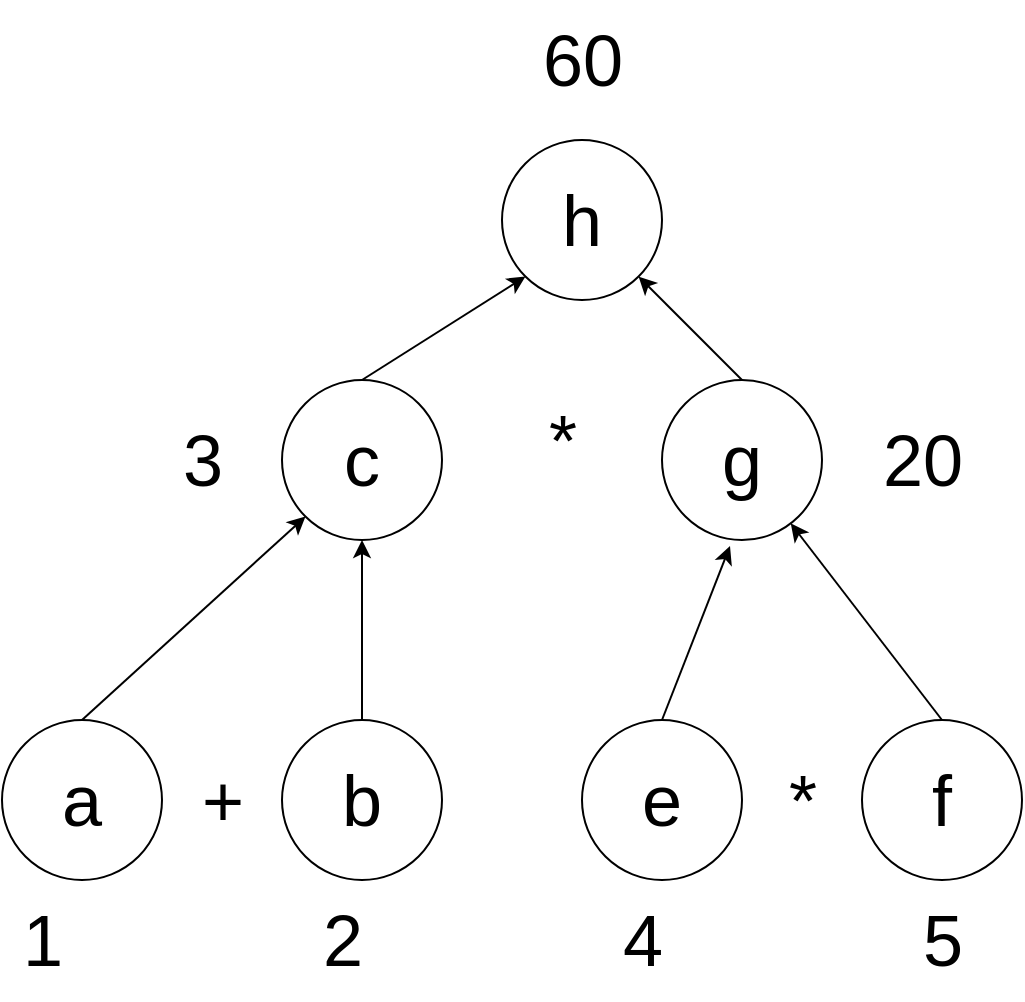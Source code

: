 <mxfile>
    <diagram id="B55npiwA3oz8xjaHi3XF" name="Page-1">
        <mxGraphModel dx="1130" dy="825" grid="1" gridSize="10" guides="1" tooltips="1" connect="1" arrows="1" fold="1" page="1" pageScale="1" pageWidth="850" pageHeight="1100" math="0" shadow="0">
            <root>
                <mxCell id="0"/>
                <mxCell id="1" parent="0"/>
                <mxCell id="11" style="edgeStyle=none;html=1;exitX=0.5;exitY=0;exitDx=0;exitDy=0;entryX=0;entryY=1;entryDx=0;entryDy=0;fontSize=36;" parent="1" source="3" target="7" edge="1">
                    <mxGeometry relative="1" as="geometry"/>
                </mxCell>
                <mxCell id="3" value="a" style="ellipse;whiteSpace=wrap;html=1;aspect=fixed;fontSize=36;" parent="1" vertex="1">
                    <mxGeometry x="90" y="380" width="80" height="80" as="geometry"/>
                </mxCell>
                <mxCell id="13" style="edgeStyle=none;html=1;exitX=0.5;exitY=0;exitDx=0;exitDy=0;entryX=0.5;entryY=1;entryDx=0;entryDy=0;fontSize=36;" parent="1" source="4" target="7" edge="1">
                    <mxGeometry relative="1" as="geometry"/>
                </mxCell>
                <mxCell id="4" value="b" style="ellipse;whiteSpace=wrap;html=1;aspect=fixed;fontSize=36;" parent="1" vertex="1">
                    <mxGeometry x="230" y="380" width="80" height="80" as="geometry"/>
                </mxCell>
                <mxCell id="16" style="edgeStyle=none;html=1;exitX=0.5;exitY=0;exitDx=0;exitDy=0;entryX=0.425;entryY=1.038;entryDx=0;entryDy=0;entryPerimeter=0;fontSize=36;" parent="1" source="5" target="8" edge="1">
                    <mxGeometry relative="1" as="geometry"/>
                </mxCell>
                <mxCell id="5" value="e" style="ellipse;whiteSpace=wrap;html=1;aspect=fixed;fontSize=36;" parent="1" vertex="1">
                    <mxGeometry x="380" y="380" width="80" height="80" as="geometry"/>
                </mxCell>
                <mxCell id="18" style="edgeStyle=none;html=1;exitX=0.5;exitY=0;exitDx=0;exitDy=0;fontSize=36;" parent="1" source="6" target="8" edge="1">
                    <mxGeometry relative="1" as="geometry"/>
                </mxCell>
                <mxCell id="6" value="f" style="ellipse;whiteSpace=wrap;html=1;aspect=fixed;fontSize=36;" parent="1" vertex="1">
                    <mxGeometry x="520" y="380" width="80" height="80" as="geometry"/>
                </mxCell>
                <mxCell id="14" style="edgeStyle=none;html=1;exitX=0.5;exitY=0;exitDx=0;exitDy=0;entryX=0;entryY=1;entryDx=0;entryDy=0;fontSize=36;" parent="1" source="7" target="9" edge="1">
                    <mxGeometry relative="1" as="geometry"/>
                </mxCell>
                <mxCell id="7" value="&lt;font style=&quot;font-size: 36px;&quot;&gt;c&lt;/font&gt;" style="ellipse;whiteSpace=wrap;html=1;aspect=fixed;fontSize=36;" parent="1" vertex="1">
                    <mxGeometry x="230" y="210" width="80" height="80" as="geometry"/>
                </mxCell>
                <mxCell id="15" style="edgeStyle=none;html=1;exitX=0.5;exitY=0;exitDx=0;exitDy=0;fontSize=36;" parent="1" source="8" target="9" edge="1">
                    <mxGeometry relative="1" as="geometry"/>
                </mxCell>
                <mxCell id="8" value="&lt;font style=&quot;font-size: 36px;&quot;&gt;g&lt;/font&gt;" style="ellipse;whiteSpace=wrap;html=1;aspect=fixed;fontSize=36;" parent="1" vertex="1">
                    <mxGeometry x="420" y="210" width="80" height="80" as="geometry"/>
                </mxCell>
                <mxCell id="9" value="&lt;span style=&quot;font-size: 36px;&quot;&gt;h&lt;/span&gt;" style="ellipse;whiteSpace=wrap;html=1;aspect=fixed;fontSize=36;" parent="1" vertex="1">
                    <mxGeometry x="340" y="90" width="80" height="80" as="geometry"/>
                </mxCell>
                <mxCell id="20" value="+" style="text;html=1;align=center;verticalAlign=middle;resizable=0;points=[];autosize=1;strokeColor=none;fillColor=none;fontSize=36;" parent="1" vertex="1">
                    <mxGeometry x="180" y="390" width="40" height="60" as="geometry"/>
                </mxCell>
                <mxCell id="21" value="*" style="text;html=1;align=center;verticalAlign=middle;resizable=0;points=[];autosize=1;strokeColor=none;fillColor=none;fontSize=36;" parent="1" vertex="1">
                    <mxGeometry x="470" y="390" width="40" height="60" as="geometry"/>
                </mxCell>
                <mxCell id="22" value="*" style="text;html=1;align=center;verticalAlign=middle;resizable=0;points=[];autosize=1;strokeColor=none;fillColor=none;fontSize=36;" parent="1" vertex="1">
                    <mxGeometry x="350" y="210" width="40" height="60" as="geometry"/>
                </mxCell>
                <mxCell id="24" value="1" style="text;html=1;align=center;verticalAlign=middle;resizable=0;points=[];autosize=1;strokeColor=none;fillColor=none;fontSize=36;" parent="1" vertex="1">
                    <mxGeometry x="90" y="460" width="40" height="60" as="geometry"/>
                </mxCell>
                <mxCell id="25" value="2" style="text;html=1;align=center;verticalAlign=middle;resizable=0;points=[];autosize=1;strokeColor=none;fillColor=none;fontSize=36;" parent="1" vertex="1">
                    <mxGeometry x="240" y="460" width="40" height="60" as="geometry"/>
                </mxCell>
                <mxCell id="26" value="3" style="text;html=1;align=center;verticalAlign=middle;resizable=0;points=[];autosize=1;strokeColor=none;fillColor=none;fontSize=36;" parent="1" vertex="1">
                    <mxGeometry x="170" y="220" width="40" height="60" as="geometry"/>
                </mxCell>
                <mxCell id="27" value="4" style="text;html=1;align=center;verticalAlign=middle;resizable=0;points=[];autosize=1;strokeColor=none;fillColor=none;fontSize=36;" parent="1" vertex="1">
                    <mxGeometry x="390" y="460" width="40" height="60" as="geometry"/>
                </mxCell>
                <mxCell id="28" value="5" style="text;html=1;align=center;verticalAlign=middle;resizable=0;points=[];autosize=1;strokeColor=none;fillColor=none;fontSize=36;" parent="1" vertex="1">
                    <mxGeometry x="540" y="460" width="40" height="60" as="geometry"/>
                </mxCell>
                <mxCell id="29" value="20" style="text;html=1;align=center;verticalAlign=middle;resizable=0;points=[];autosize=1;strokeColor=none;fillColor=none;fontSize=36;" parent="1" vertex="1">
                    <mxGeometry x="520" y="220" width="60" height="60" as="geometry"/>
                </mxCell>
                <mxCell id="30" value="60" style="text;html=1;align=center;verticalAlign=middle;resizable=0;points=[];autosize=1;strokeColor=none;fillColor=none;fontSize=36;" parent="1" vertex="1">
                    <mxGeometry x="350" y="20" width="60" height="60" as="geometry"/>
                </mxCell>
            </root>
        </mxGraphModel>
    </diagram>
    <diagram id="OlaamUyLYF_Ooo4evcH0" name="Page-2">
        <mxGraphModel dx="1130" dy="825" grid="1" gridSize="10" guides="1" tooltips="1" connect="1" arrows="1" fold="1" page="1" pageScale="1" pageWidth="850" pageHeight="1100" math="0" shadow="0">
            <root>
                <mxCell id="0"/>
                <mxCell id="1" parent="0"/>
                <mxCell id="xA9Q09N8pV824ex8tWx2-1" value="+" style="triangle;whiteSpace=wrap;html=1;rotation=-90;fontSize=36;spacingTop=0;spacingBottom=0;spacingLeft=0;" parent="1" vertex="1">
                    <mxGeometry x="290" y="200" width="60" height="80" as="geometry"/>
                </mxCell>
                <mxCell id="xA9Q09N8pV824ex8tWx2-7" style="edgeStyle=none;html=1;exitX=0.5;exitY=0;exitDx=0;exitDy=0;fontSize=36;entryX=0;entryY=0.5;entryDx=0;entryDy=0;" parent="1" source="xA9Q09N8pV824ex8tWx2-2" target="xA9Q09N8pV824ex8tWx2-1" edge="1">
                    <mxGeometry relative="1" as="geometry">
                        <mxPoint x="290" y="280" as="targetPoint"/>
                    </mxGeometry>
                </mxCell>
                <mxCell id="xA9Q09N8pV824ex8tWx2-2" value="*" style="ellipse;whiteSpace=wrap;html=1;aspect=fixed;fontSize=36;verticalAlign=middle;horizontal=1;spacing=2;spacingTop=15;" parent="1" vertex="1">
                    <mxGeometry x="410" y="380" width="80" height="80" as="geometry"/>
                </mxCell>
                <mxCell id="xA9Q09N8pV824ex8tWx2-6" style="edgeStyle=none;html=1;exitX=0.5;exitY=0;exitDx=0;exitDy=0;entryX=0;entryY=0.5;entryDx=0;entryDy=0;fontSize=36;" parent="1" source="xA9Q09N8pV824ex8tWx2-3" target="xA9Q09N8pV824ex8tWx2-1" edge="1">
                    <mxGeometry relative="1" as="geometry"/>
                </mxCell>
                <mxCell id="xA9Q09N8pV824ex8tWx2-3" value="*" style="ellipse;whiteSpace=wrap;html=1;aspect=fixed;fontSize=36;verticalAlign=middle;horizontal=1;spacing=2;spacingTop=15;" parent="1" vertex="1">
                    <mxGeometry x="280" y="380" width="80" height="80" as="geometry"/>
                </mxCell>
                <mxCell id="xA9Q09N8pV824ex8tWx2-5" style="edgeStyle=none;html=1;exitX=0.5;exitY=0;exitDx=0;exitDy=0;entryX=0;entryY=0.5;entryDx=0;entryDy=0;fontSize=36;" parent="1" source="xA9Q09N8pV824ex8tWx2-4" target="xA9Q09N8pV824ex8tWx2-1" edge="1">
                    <mxGeometry relative="1" as="geometry"/>
                </mxCell>
                <mxCell id="xA9Q09N8pV824ex8tWx2-4" value="*" style="ellipse;whiteSpace=wrap;html=1;aspect=fixed;fontSize=36;verticalAlign=middle;horizontal=1;spacing=2;spacingTop=15;" parent="1" vertex="1">
                    <mxGeometry x="150" y="380" width="80" height="80" as="geometry"/>
                </mxCell>
                <mxCell id="xA9Q09N8pV824ex8tWx2-15" style="edgeStyle=none;html=1;exitX=0.5;exitY=0;exitDx=0;exitDy=0;entryX=0;entryY=1;entryDx=0;entryDy=0;fontSize=36;" parent="1" source="xA9Q09N8pV824ex8tWx2-9" target="xA9Q09N8pV824ex8tWx2-4" edge="1">
                    <mxGeometry relative="1" as="geometry"/>
                </mxCell>
                <mxCell id="xA9Q09N8pV824ex8tWx2-9" value="W0" style="rounded=0;whiteSpace=wrap;html=1;fontSize=36;" parent="1" vertex="1">
                    <mxGeometry x="10" y="590" width="90" height="60" as="geometry"/>
                </mxCell>
                <mxCell id="xA9Q09N8pV824ex8tWx2-19" style="edgeStyle=none;html=1;exitX=0.5;exitY=0;exitDx=0;exitDy=0;entryX=0.5;entryY=1;entryDx=0;entryDy=0;fontSize=36;" parent="1" source="xA9Q09N8pV824ex8tWx2-10" target="xA9Q09N8pV824ex8tWx2-2" edge="1">
                    <mxGeometry relative="1" as="geometry"/>
                </mxCell>
                <mxCell id="xA9Q09N8pV824ex8tWx2-10" value="W2" style="rounded=0;whiteSpace=wrap;html=1;fontSize=36;" parent="1" vertex="1">
                    <mxGeometry x="490" y="590" width="90" height="60" as="geometry"/>
                </mxCell>
                <mxCell id="xA9Q09N8pV824ex8tWx2-17" style="edgeStyle=none;html=1;exitX=0.5;exitY=0;exitDx=0;exitDy=0;entryX=0;entryY=1;entryDx=0;entryDy=0;fontSize=36;" parent="1" source="xA9Q09N8pV824ex8tWx2-11" target="xA9Q09N8pV824ex8tWx2-3" edge="1">
                    <mxGeometry relative="1" as="geometry"/>
                </mxCell>
                <mxCell id="xA9Q09N8pV824ex8tWx2-11" value="W1" style="rounded=0;whiteSpace=wrap;html=1;fontSize=36;" parent="1" vertex="1">
                    <mxGeometry x="230" y="590" width="90" height="60" as="geometry"/>
                </mxCell>
                <mxCell id="xA9Q09N8pV824ex8tWx2-16" style="edgeStyle=none;html=1;exitX=0.5;exitY=0;exitDx=0;exitDy=0;entryX=0.5;entryY=1;entryDx=0;entryDy=0;fontSize=36;" parent="1" source="xA9Q09N8pV824ex8tWx2-12" target="xA9Q09N8pV824ex8tWx2-4" edge="1">
                    <mxGeometry relative="1" as="geometry"/>
                </mxCell>
                <mxCell id="xA9Q09N8pV824ex8tWx2-12" value="i00" style="shape=trapezoid;perimeter=trapezoidPerimeter;whiteSpace=wrap;html=1;fixedSize=1;fontSize=36;" parent="1" vertex="1">
                    <mxGeometry x="100" y="640" width="90" height="40" as="geometry"/>
                </mxCell>
                <mxCell id="xA9Q09N8pV824ex8tWx2-20" style="edgeStyle=none;html=1;exitX=0.5;exitY=0;exitDx=0;exitDy=0;entryX=1;entryY=1;entryDx=0;entryDy=0;fontSize=36;" parent="1" source="xA9Q09N8pV824ex8tWx2-13" target="xA9Q09N8pV824ex8tWx2-2" edge="1">
                    <mxGeometry relative="1" as="geometry"/>
                </mxCell>
                <mxCell id="xA9Q09N8pV824ex8tWx2-13" value="i02" style="shape=trapezoid;perimeter=trapezoidPerimeter;whiteSpace=wrap;html=1;fixedSize=1;fontSize=36;" parent="1" vertex="1">
                    <mxGeometry x="590" y="640" width="90" height="40" as="geometry"/>
                </mxCell>
                <mxCell id="xA9Q09N8pV824ex8tWx2-18" style="edgeStyle=none;html=1;exitX=0.5;exitY=0;exitDx=0;exitDy=0;entryX=1;entryY=1;entryDx=0;entryDy=0;fontSize=36;" parent="1" source="xA9Q09N8pV824ex8tWx2-14" target="xA9Q09N8pV824ex8tWx2-3" edge="1">
                    <mxGeometry relative="1" as="geometry"/>
                </mxCell>
                <mxCell id="xA9Q09N8pV824ex8tWx2-14" value="i01" style="shape=trapezoid;perimeter=trapezoidPerimeter;whiteSpace=wrap;html=1;fixedSize=1;fontSize=36;" parent="1" vertex="1">
                    <mxGeometry x="350" y="640" width="90" height="40" as="geometry"/>
                </mxCell>
                <mxCell id="xA9Q09N8pV824ex8tWx2-24" style="edgeStyle=none;html=1;exitX=0.5;exitY=0;exitDx=0;exitDy=0;entryX=0.5;entryY=1;entryDx=0;entryDy=0;fontSize=36;" parent="1" source="xA9Q09N8pV824ex8tWx2-21" target="xA9Q09N8pV824ex8tWx2-4" edge="1">
                    <mxGeometry relative="1" as="geometry"/>
                </mxCell>
                <mxCell id="xA9Q09N8pV824ex8tWx2-21" value="i10" style="shape=trapezoid;perimeter=trapezoidPerimeter;whiteSpace=wrap;html=1;fixedSize=1;fontSize=36;" parent="1" vertex="1">
                    <mxGeometry x="150" y="710" width="90" height="40" as="geometry"/>
                </mxCell>
                <mxCell id="xA9Q09N8pV824ex8tWx2-25" style="edgeStyle=none;html=1;exitX=0.5;exitY=0;exitDx=0;exitDy=0;entryX=1;entryY=1;entryDx=0;entryDy=0;fontSize=36;" parent="1" source="xA9Q09N8pV824ex8tWx2-22" target="xA9Q09N8pV824ex8tWx2-3" edge="1">
                    <mxGeometry relative="1" as="geometry"/>
                </mxCell>
                <mxCell id="xA9Q09N8pV824ex8tWx2-22" value="i11" style="shape=trapezoid;perimeter=trapezoidPerimeter;whiteSpace=wrap;html=1;fixedSize=1;fontSize=36;" parent="1" vertex="1">
                    <mxGeometry x="425" y="710" width="90" height="40" as="geometry"/>
                </mxCell>
                <mxCell id="xA9Q09N8pV824ex8tWx2-26" style="edgeStyle=none;html=1;exitX=0.5;exitY=0;exitDx=0;exitDy=0;entryX=1;entryY=1;entryDx=0;entryDy=0;fontSize=36;" parent="1" source="xA9Q09N8pV824ex8tWx2-23" target="xA9Q09N8pV824ex8tWx2-2" edge="1">
                    <mxGeometry relative="1" as="geometry"/>
                </mxCell>
                <mxCell id="xA9Q09N8pV824ex8tWx2-23" value="i12" style="shape=trapezoid;perimeter=trapezoidPerimeter;whiteSpace=wrap;html=1;fixedSize=1;fontSize=36;" parent="1" vertex="1">
                    <mxGeometry x="690" y="710" width="90" height="40" as="geometry"/>
                </mxCell>
            </root>
        </mxGraphModel>
    </diagram>
    <diagram id="DHKTGvigV9oiKcI5DyTE" name="Page-3">
        <mxGraphModel dx="1130" dy="825" grid="1" gridSize="10" guides="1" tooltips="1" connect="1" arrows="1" fold="1" page="1" pageScale="1" pageWidth="850" pageHeight="1100" math="0" shadow="0">
            <root>
                <mxCell id="0"/>
                <mxCell id="1" parent="0"/>
                <mxCell id="03SK7qvYcjr5oZMcpHrM-29" style="edgeStyle=none;html=1;exitX=1;exitY=0.5;exitDx=0;exitDy=0;entryX=0;entryY=0.25;entryDx=0;entryDy=0;fontSize=36;" parent="1" source="03SK7qvYcjr5oZMcpHrM-1" target="03SK7qvYcjr5oZMcpHrM-27" edge="1">
                    <mxGeometry relative="1" as="geometry"/>
                </mxCell>
                <mxCell id="03SK7qvYcjr5oZMcpHrM-1" value="+" style="triangle;whiteSpace=wrap;html=1;rotation=-90;fontSize=36;spacingTop=0;spacingBottom=0;spacingLeft=0;" parent="1" vertex="1">
                    <mxGeometry x="230" y="410" width="60" height="80" as="geometry"/>
                </mxCell>
                <mxCell id="03SK7qvYcjr5oZMcpHrM-13" style="edgeStyle=none;html=1;exitX=0.5;exitY=0;exitDx=0;exitDy=0;entryX=0;entryY=0.25;entryDx=0;entryDy=0;fontSize=36;" parent="1" source="03SK7qvYcjr5oZMcpHrM-14" target="03SK7qvYcjr5oZMcpHrM-25" edge="1">
                    <mxGeometry relative="1" as="geometry">
                        <mxPoint x="161.716" y="448.284" as="targetPoint"/>
                    </mxGeometry>
                </mxCell>
                <mxCell id="03SK7qvYcjr5oZMcpHrM-14" value="i0" style="shape=trapezoid;perimeter=trapezoidPerimeter;whiteSpace=wrap;html=1;fixedSize=1;fontSize=36;" parent="1" vertex="1">
                    <mxGeometry x="30" y="640" width="90" height="40" as="geometry"/>
                </mxCell>
                <mxCell id="03SK7qvYcjr5oZMcpHrM-32" style="edgeStyle=none;html=1;exitX=0.5;exitY=0;exitDx=0;exitDy=0;entryX=0;entryY=0.75;entryDx=0;entryDy=0;fontSize=36;" parent="1" source="03SK7qvYcjr5oZMcpHrM-16" target="03SK7qvYcjr5oZMcpHrM-26" edge="1">
                    <mxGeometry relative="1" as="geometry"/>
                </mxCell>
                <mxCell id="03SK7qvYcjr5oZMcpHrM-16" value="i4" style="shape=trapezoid;perimeter=trapezoidPerimeter;whiteSpace=wrap;html=1;fixedSize=1;fontSize=36;" parent="1" vertex="1">
                    <mxGeometry x="550" y="640" width="90" height="40" as="geometry"/>
                </mxCell>
                <mxCell id="03SK7qvYcjr5oZMcpHrM-17" style="edgeStyle=none;html=1;exitX=0.5;exitY=0;exitDx=0;exitDy=0;entryX=0;entryY=0.75;entryDx=0;entryDy=0;fontSize=36;" parent="1" source="03SK7qvYcjr5oZMcpHrM-18" target="03SK7qvYcjr5oZMcpHrM-1" edge="1">
                    <mxGeometry relative="1" as="geometry">
                        <mxPoint x="320" y="460" as="targetPoint"/>
                    </mxGeometry>
                </mxCell>
                <mxCell id="03SK7qvYcjr5oZMcpHrM-18" value="i2" style="shape=trapezoid;perimeter=trapezoidPerimeter;whiteSpace=wrap;html=1;fixedSize=1;fontSize=36;" parent="1" vertex="1">
                    <mxGeometry x="290" y="640" width="90" height="40" as="geometry"/>
                </mxCell>
                <mxCell id="03SK7qvYcjr5oZMcpHrM-19" style="edgeStyle=none;html=1;exitX=0.5;exitY=0;exitDx=0;exitDy=0;entryX=0;entryY=0.75;entryDx=0;entryDy=0;fontSize=36;" parent="1" source="03SK7qvYcjr5oZMcpHrM-20" target="03SK7qvYcjr5oZMcpHrM-25" edge="1">
                    <mxGeometry relative="1" as="geometry">
                        <mxPoint x="190" y="460" as="targetPoint"/>
                    </mxGeometry>
                </mxCell>
                <mxCell id="03SK7qvYcjr5oZMcpHrM-20" value="i1" style="shape=trapezoid;perimeter=trapezoidPerimeter;whiteSpace=wrap;html=1;fixedSize=1;fontSize=36;" parent="1" vertex="1">
                    <mxGeometry x="160" y="640" width="90" height="40" as="geometry"/>
                </mxCell>
                <mxCell id="03SK7qvYcjr5oZMcpHrM-30" style="edgeStyle=none;html=1;exitX=0.5;exitY=0;exitDx=0;exitDy=0;entryX=0;entryY=0.75;entryDx=0;entryDy=0;fontSize=36;" parent="1" source="03SK7qvYcjr5oZMcpHrM-22" target="03SK7qvYcjr5oZMcpHrM-27" edge="1">
                    <mxGeometry relative="1" as="geometry"/>
                </mxCell>
                <mxCell id="03SK7qvYcjr5oZMcpHrM-22" value="i3" style="shape=trapezoid;perimeter=trapezoidPerimeter;whiteSpace=wrap;html=1;fixedSize=1;fontSize=36;" parent="1" vertex="1">
                    <mxGeometry x="425" y="640" width="90" height="40" as="geometry"/>
                </mxCell>
                <mxCell id="03SK7qvYcjr5oZMcpHrM-34" style="edgeStyle=none;html=1;exitX=0.5;exitY=0;exitDx=0;exitDy=0;entryX=0;entryY=0.75;entryDx=0;entryDy=0;fontSize=36;" parent="1" source="03SK7qvYcjr5oZMcpHrM-24" target="03SK7qvYcjr5oZMcpHrM-31" edge="1">
                    <mxGeometry relative="1" as="geometry"/>
                </mxCell>
                <mxCell id="03SK7qvYcjr5oZMcpHrM-24" value="i5" style="shape=trapezoid;perimeter=trapezoidPerimeter;whiteSpace=wrap;html=1;fixedSize=1;fontSize=36;" parent="1" vertex="1">
                    <mxGeometry x="680" y="640" width="90" height="40" as="geometry"/>
                </mxCell>
                <mxCell id="03SK7qvYcjr5oZMcpHrM-28" style="edgeStyle=none;html=1;exitX=1;exitY=0.5;exitDx=0;exitDy=0;entryX=0;entryY=0.25;entryDx=0;entryDy=0;fontSize=36;" parent="1" source="03SK7qvYcjr5oZMcpHrM-25" target="03SK7qvYcjr5oZMcpHrM-1" edge="1">
                    <mxGeometry relative="1" as="geometry"/>
                </mxCell>
                <mxCell id="03SK7qvYcjr5oZMcpHrM-25" value="+" style="triangle;whiteSpace=wrap;html=1;rotation=-90;fontSize=36;spacingTop=0;spacingBottom=0;spacingLeft=0;" parent="1" vertex="1">
                    <mxGeometry x="100" y="520" width="60" height="80" as="geometry"/>
                </mxCell>
                <mxCell id="03SK7qvYcjr5oZMcpHrM-35" style="edgeStyle=none;html=1;exitX=1;exitY=0.5;exitDx=0;exitDy=0;entryX=0;entryY=0.25;entryDx=0;entryDy=0;fontSize=36;" parent="1" source="03SK7qvYcjr5oZMcpHrM-26" target="03SK7qvYcjr5oZMcpHrM-31" edge="1">
                    <mxGeometry relative="1" as="geometry"/>
                </mxCell>
                <mxCell id="03SK7qvYcjr5oZMcpHrM-26" value="+" style="triangle;whiteSpace=wrap;html=1;rotation=-90;fontSize=36;spacingTop=0;spacingBottom=0;spacingLeft=0;" parent="1" vertex="1">
                    <mxGeometry x="450" y="240" width="60" height="80" as="geometry"/>
                </mxCell>
                <mxCell id="03SK7qvYcjr5oZMcpHrM-33" style="edgeStyle=none;html=1;exitX=1;exitY=0.5;exitDx=0;exitDy=0;entryX=0.017;entryY=0.338;entryDx=0;entryDy=0;entryPerimeter=0;fontSize=36;" parent="1" source="03SK7qvYcjr5oZMcpHrM-27" target="03SK7qvYcjr5oZMcpHrM-26" edge="1">
                    <mxGeometry relative="1" as="geometry"/>
                </mxCell>
                <mxCell id="03SK7qvYcjr5oZMcpHrM-27" value="+" style="triangle;whiteSpace=wrap;html=1;rotation=-90;fontSize=36;spacingTop=0;spacingBottom=0;spacingLeft=0;" parent="1" vertex="1">
                    <mxGeometry x="350" y="330" width="60" height="80" as="geometry"/>
                </mxCell>
                <mxCell id="03SK7qvYcjr5oZMcpHrM-31" value="+" style="triangle;whiteSpace=wrap;html=1;rotation=-90;fontSize=36;spacingTop=0;spacingBottom=0;spacingLeft=0;" parent="1" vertex="1">
                    <mxGeometry x="520" y="130" width="60" height="80" as="geometry"/>
                </mxCell>
            </root>
        </mxGraphModel>
    </diagram>
</mxfile>